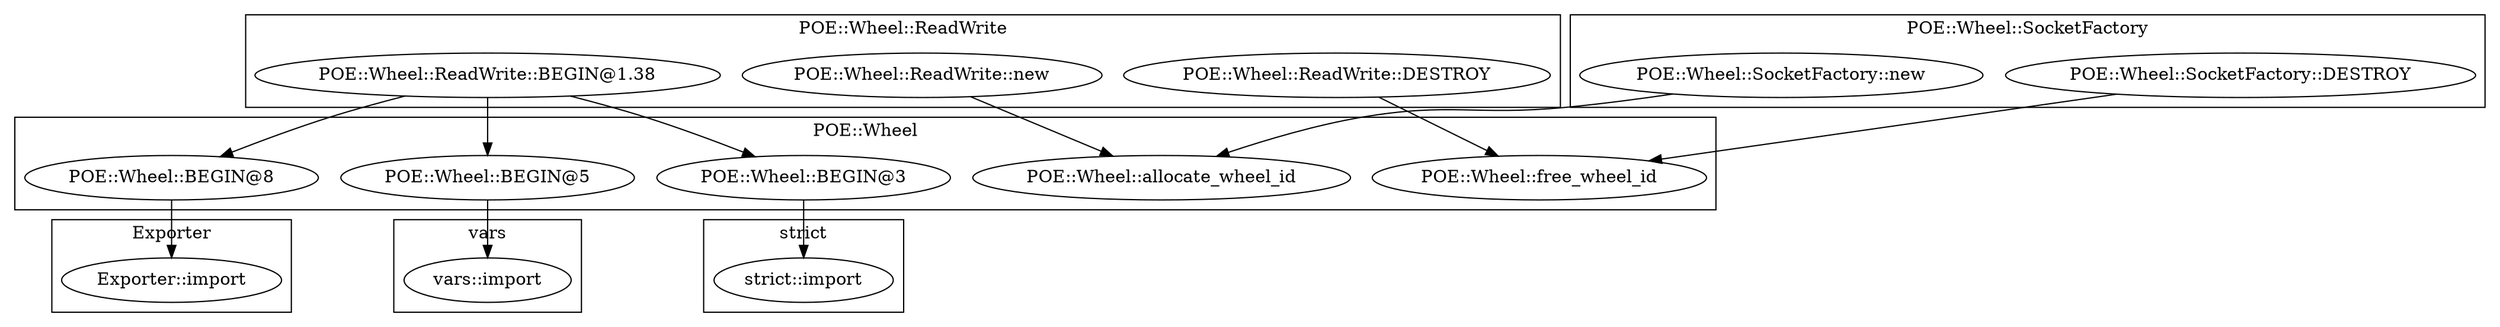 digraph {
graph [overlap=false]
subgraph cluster_strict {
	label="strict";
	"strict::import";
}
subgraph cluster_POE_Wheel_ReadWrite {
	label="POE::Wheel::ReadWrite";
	"POE::Wheel::ReadWrite::DESTROY";
	"POE::Wheel::ReadWrite::BEGIN@1.38";
	"POE::Wheel::ReadWrite::new";
}
subgraph cluster_Exporter {
	label="Exporter";
	"Exporter::import";
}
subgraph cluster_POE_Wheel {
	label="POE::Wheel";
	"POE::Wheel::BEGIN@8";
	"POE::Wheel::free_wheel_id";
	"POE::Wheel::allocate_wheel_id";
	"POE::Wheel::BEGIN@5";
	"POE::Wheel::BEGIN@3";
}
subgraph cluster_vars {
	label="vars";
	"vars::import";
}
subgraph cluster_POE_Wheel_SocketFactory {
	label="POE::Wheel::SocketFactory";
	"POE::Wheel::SocketFactory::DESTROY";
	"POE::Wheel::SocketFactory::new";
}
"POE::Wheel::BEGIN@5" -> "vars::import";
"POE::Wheel::SocketFactory::new" -> "POE::Wheel::allocate_wheel_id";
"POE::Wheel::ReadWrite::new" -> "POE::Wheel::allocate_wheel_id";
"POE::Wheel::BEGIN@8" -> "Exporter::import";
"POE::Wheel::ReadWrite::BEGIN@1.38" -> "POE::Wheel::BEGIN@3";
"POE::Wheel::ReadWrite::BEGIN@1.38" -> "POE::Wheel::BEGIN@8";
"POE::Wheel::BEGIN@3" -> "strict::import";
"POE::Wheel::ReadWrite::BEGIN@1.38" -> "POE::Wheel::BEGIN@5";
"POE::Wheel::SocketFactory::DESTROY" -> "POE::Wheel::free_wheel_id";
"POE::Wheel::ReadWrite::DESTROY" -> "POE::Wheel::free_wheel_id";
}
